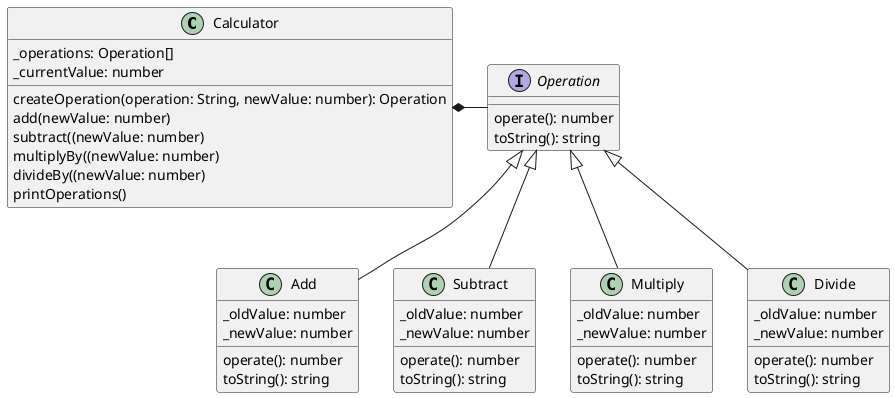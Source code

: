 @startuml

class Calculator {
    _operations: Operation[]
    _currentValue: number

    createOperation(operation: String, newValue: number): Operation
    add(newValue: number)
    subtract((newValue: number)
    multiplyBy((newValue: number)
    divideBy((newValue: number)
    printOperations()
}

interface Operation {
    operate(): number
    toString(): string
}

class Add {
    _oldValue: number
    _newValue: number

    operate(): number
    toString(): string
}

class Subtract {
    _oldValue: number
    _newValue: number

    operate(): number
    toString(): string
}

class Multiply {
    _oldValue: number
    _newValue: number

    operate(): number
    toString(): string
}

class Divide {
    _oldValue: number
    _newValue: number

    operate(): number
    toString(): string
}

Calculator *-right- Operation
Operation <|-- Add
Operation <|-- Subtract
Operation <|-- Multiply
Operation <|-- Divide

@enduml